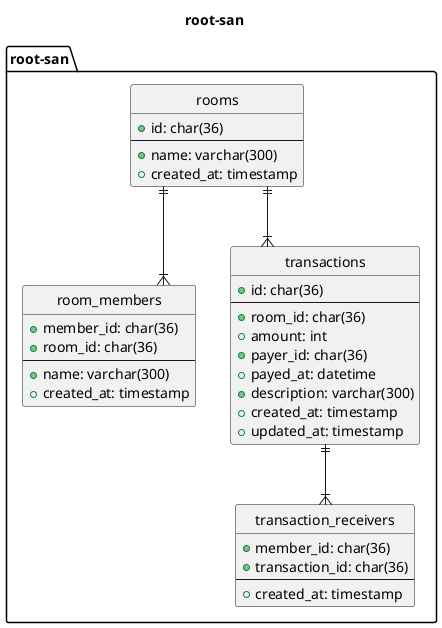 @startuml

' hide the spot
hide circle

' avoid problems with angled crows feet
skinparam linetype ortho

title root-san

package "root-san" as root_san {
    entity "rooms" as rooms {
        + id: char(36)
        --
        + name: varchar(300)
        + created_at: timestamp
    }

    entity "room_members" as room_members {
        + member_id: char(36)
        + room_id: char(36)
        --
        + name: varchar(300)
        + created_at: timestamp
    }

    entity "transactions" as transactions {
        + id: char(36)
        --
        + room_id: char(36)
        + amount: int
        + payer_id: char(36)
        + payed_at: datetime
        + description: varchar(300)
        + created_at: timestamp
        + updated_at: timestamp
    }

    entity "transaction_receivers" as transaction_receivers {
        + member_id: char(36)
        + transaction_id: char(36)
        --
        + created_at: timestamp
    }
}

rooms ||--|{ room_members
rooms ||--|{ transactions
transactions ||--|{ transaction_receivers

@enduml
